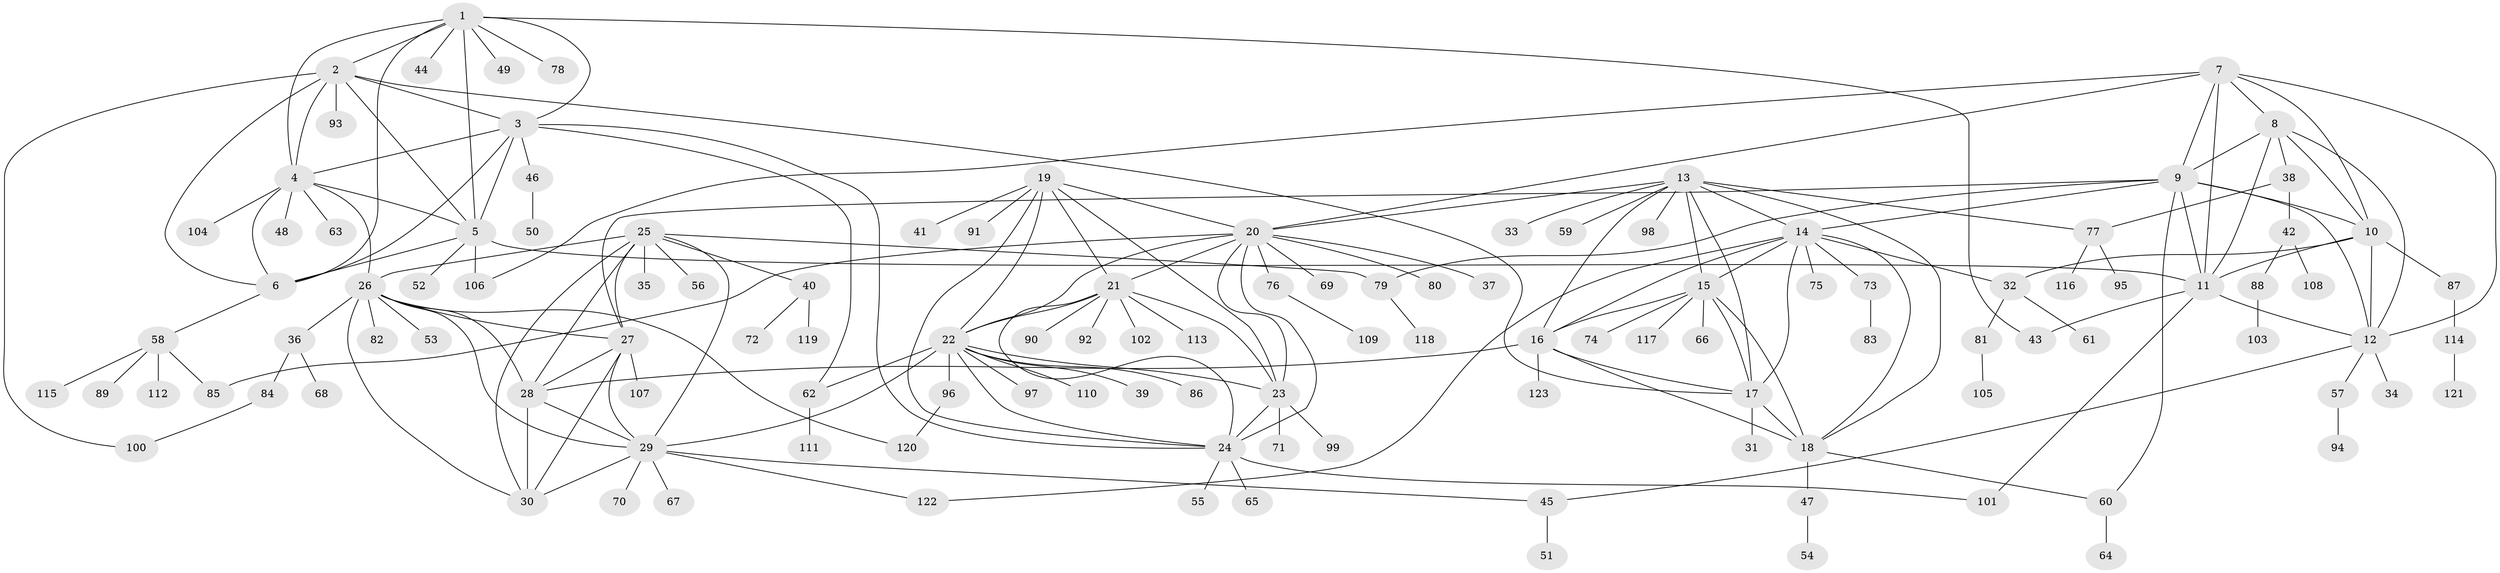 // Generated by graph-tools (version 1.1) at 2025/15/03/09/25 04:15:49]
// undirected, 123 vertices, 191 edges
graph export_dot {
graph [start="1"]
  node [color=gray90,style=filled];
  1;
  2;
  3;
  4;
  5;
  6;
  7;
  8;
  9;
  10;
  11;
  12;
  13;
  14;
  15;
  16;
  17;
  18;
  19;
  20;
  21;
  22;
  23;
  24;
  25;
  26;
  27;
  28;
  29;
  30;
  31;
  32;
  33;
  34;
  35;
  36;
  37;
  38;
  39;
  40;
  41;
  42;
  43;
  44;
  45;
  46;
  47;
  48;
  49;
  50;
  51;
  52;
  53;
  54;
  55;
  56;
  57;
  58;
  59;
  60;
  61;
  62;
  63;
  64;
  65;
  66;
  67;
  68;
  69;
  70;
  71;
  72;
  73;
  74;
  75;
  76;
  77;
  78;
  79;
  80;
  81;
  82;
  83;
  84;
  85;
  86;
  87;
  88;
  89;
  90;
  91;
  92;
  93;
  94;
  95;
  96;
  97;
  98;
  99;
  100;
  101;
  102;
  103;
  104;
  105;
  106;
  107;
  108;
  109;
  110;
  111;
  112;
  113;
  114;
  115;
  116;
  117;
  118;
  119;
  120;
  121;
  122;
  123;
  1 -- 2;
  1 -- 3;
  1 -- 4;
  1 -- 5;
  1 -- 6;
  1 -- 43;
  1 -- 44;
  1 -- 49;
  1 -- 78;
  2 -- 3;
  2 -- 4;
  2 -- 5;
  2 -- 6;
  2 -- 17;
  2 -- 93;
  2 -- 100;
  3 -- 4;
  3 -- 5;
  3 -- 6;
  3 -- 24;
  3 -- 46;
  3 -- 62;
  4 -- 5;
  4 -- 6;
  4 -- 26;
  4 -- 48;
  4 -- 63;
  4 -- 104;
  5 -- 6;
  5 -- 11;
  5 -- 52;
  5 -- 106;
  6 -- 58;
  7 -- 8;
  7 -- 9;
  7 -- 10;
  7 -- 11;
  7 -- 12;
  7 -- 20;
  7 -- 106;
  8 -- 9;
  8 -- 10;
  8 -- 11;
  8 -- 12;
  8 -- 38;
  9 -- 10;
  9 -- 11;
  9 -- 12;
  9 -- 14;
  9 -- 27;
  9 -- 60;
  9 -- 79;
  10 -- 11;
  10 -- 12;
  10 -- 32;
  10 -- 87;
  11 -- 12;
  11 -- 43;
  11 -- 101;
  12 -- 34;
  12 -- 45;
  12 -- 57;
  13 -- 14;
  13 -- 15;
  13 -- 16;
  13 -- 17;
  13 -- 18;
  13 -- 20;
  13 -- 33;
  13 -- 59;
  13 -- 77;
  13 -- 98;
  14 -- 15;
  14 -- 16;
  14 -- 17;
  14 -- 18;
  14 -- 32;
  14 -- 73;
  14 -- 75;
  14 -- 122;
  15 -- 16;
  15 -- 17;
  15 -- 18;
  15 -- 66;
  15 -- 74;
  15 -- 117;
  16 -- 17;
  16 -- 18;
  16 -- 28;
  16 -- 123;
  17 -- 18;
  17 -- 31;
  18 -- 47;
  18 -- 60;
  19 -- 20;
  19 -- 21;
  19 -- 22;
  19 -- 23;
  19 -- 24;
  19 -- 41;
  19 -- 91;
  20 -- 21;
  20 -- 22;
  20 -- 23;
  20 -- 24;
  20 -- 37;
  20 -- 69;
  20 -- 76;
  20 -- 80;
  20 -- 85;
  21 -- 22;
  21 -- 23;
  21 -- 24;
  21 -- 90;
  21 -- 92;
  21 -- 102;
  21 -- 113;
  22 -- 23;
  22 -- 24;
  22 -- 29;
  22 -- 39;
  22 -- 62;
  22 -- 86;
  22 -- 96;
  22 -- 97;
  22 -- 110;
  23 -- 24;
  23 -- 71;
  23 -- 99;
  24 -- 55;
  24 -- 65;
  24 -- 101;
  25 -- 26;
  25 -- 27;
  25 -- 28;
  25 -- 29;
  25 -- 30;
  25 -- 35;
  25 -- 40;
  25 -- 56;
  25 -- 79;
  26 -- 27;
  26 -- 28;
  26 -- 29;
  26 -- 30;
  26 -- 36;
  26 -- 53;
  26 -- 82;
  26 -- 120;
  27 -- 28;
  27 -- 29;
  27 -- 30;
  27 -- 107;
  28 -- 29;
  28 -- 30;
  29 -- 30;
  29 -- 45;
  29 -- 67;
  29 -- 70;
  29 -- 122;
  32 -- 61;
  32 -- 81;
  36 -- 68;
  36 -- 84;
  38 -- 42;
  38 -- 77;
  40 -- 72;
  40 -- 119;
  42 -- 88;
  42 -- 108;
  45 -- 51;
  46 -- 50;
  47 -- 54;
  57 -- 94;
  58 -- 85;
  58 -- 89;
  58 -- 112;
  58 -- 115;
  60 -- 64;
  62 -- 111;
  73 -- 83;
  76 -- 109;
  77 -- 95;
  77 -- 116;
  79 -- 118;
  81 -- 105;
  84 -- 100;
  87 -- 114;
  88 -- 103;
  96 -- 120;
  114 -- 121;
}
